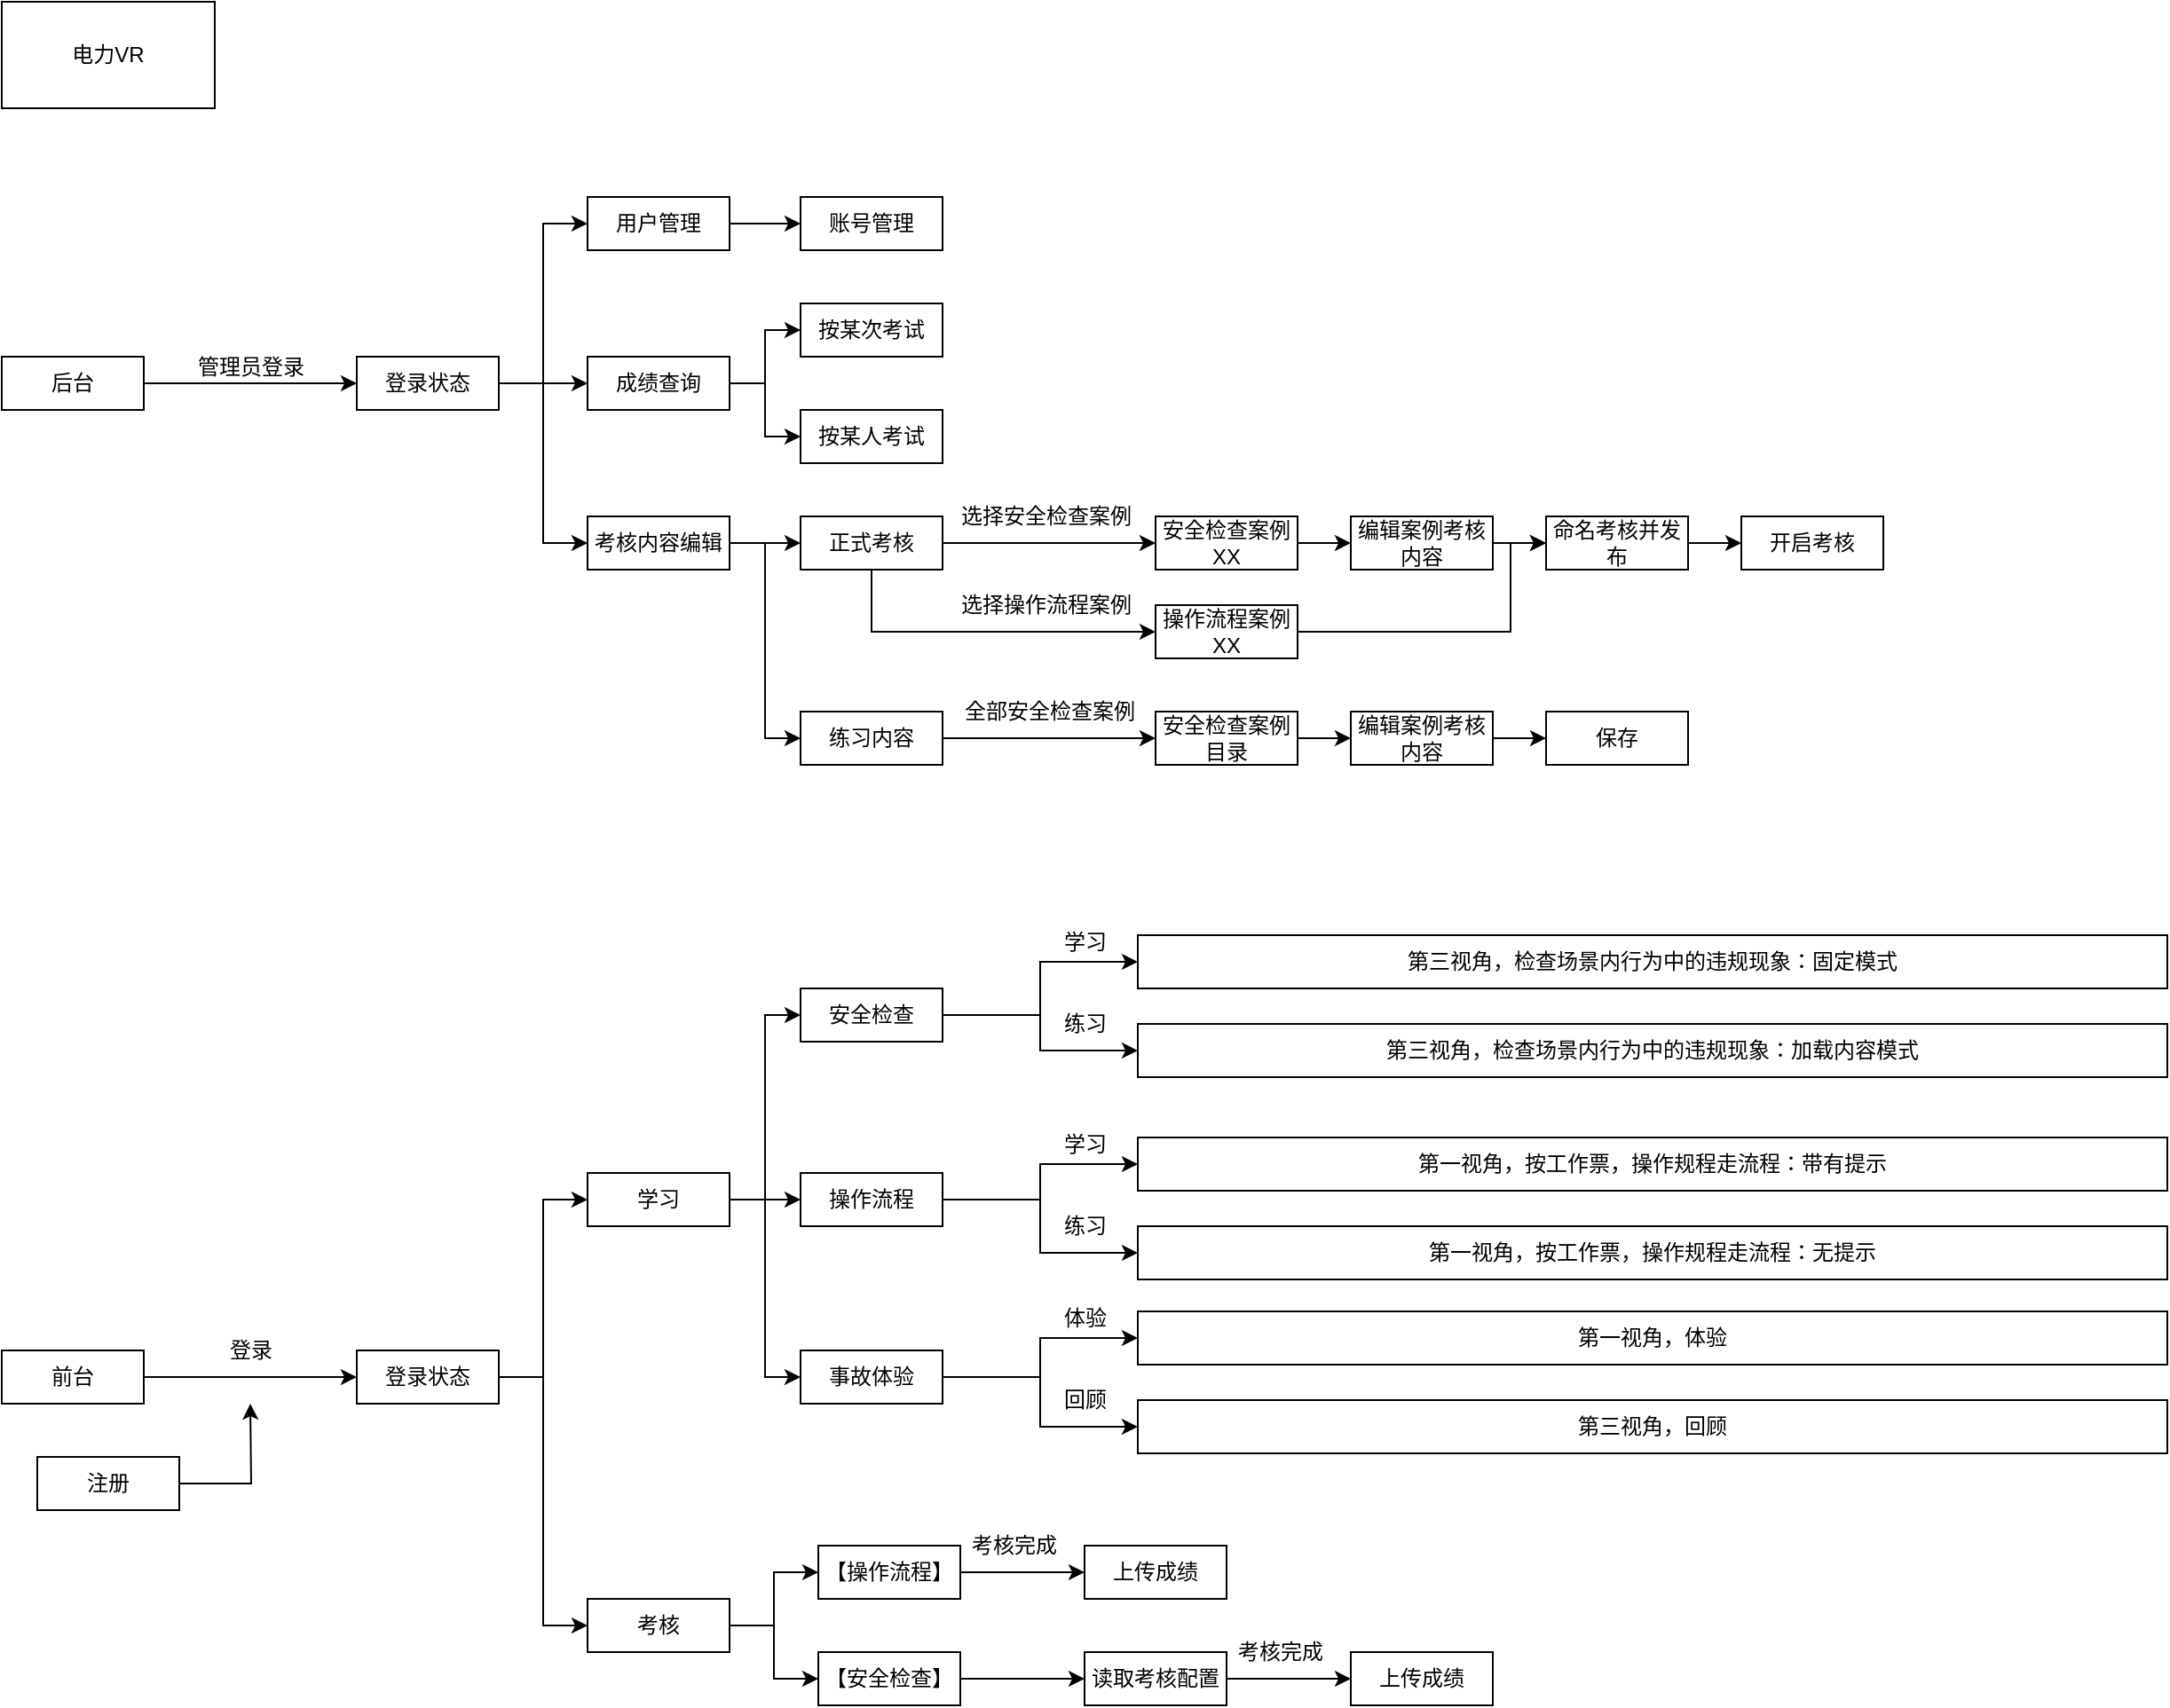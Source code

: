<mxfile version="13.3.0" type="github">
  <diagram id="C5RBs43oDa-KdzZeNtuy" name="Page-1">
    <mxGraphModel dx="1422" dy="762" grid="1" gridSize="10" guides="1" tooltips="1" connect="1" arrows="1" fold="1" page="1" pageScale="1" pageWidth="1500" pageHeight="1500" math="0" shadow="0">
      <root>
        <mxCell id="WIyWlLk6GJQsqaUBKTNV-0" />
        <mxCell id="WIyWlLk6GJQsqaUBKTNV-1" parent="WIyWlLk6GJQsqaUBKTNV-0" />
        <mxCell id="Rai7N2QYdQN5OBUoj8ub-0" value="电力VR" style="rounded=0;whiteSpace=wrap;html=1;" vertex="1" parent="WIyWlLk6GJQsqaUBKTNV-1">
          <mxGeometry x="40" y="50" width="120" height="60" as="geometry" />
        </mxCell>
        <mxCell id="Rai7N2QYdQN5OBUoj8ub-25" style="edgeStyle=orthogonalEdgeStyle;rounded=0;orthogonalLoop=1;jettySize=auto;html=1;exitX=1;exitY=0.5;exitDx=0;exitDy=0;entryX=0;entryY=0.5;entryDx=0;entryDy=0;" edge="1" parent="WIyWlLk6GJQsqaUBKTNV-1" source="Rai7N2QYdQN5OBUoj8ub-1" target="Rai7N2QYdQN5OBUoj8ub-24">
          <mxGeometry relative="1" as="geometry" />
        </mxCell>
        <mxCell id="Rai7N2QYdQN5OBUoj8ub-1" value="后台" style="rounded=0;whiteSpace=wrap;html=1;" vertex="1" parent="WIyWlLk6GJQsqaUBKTNV-1">
          <mxGeometry x="40" y="250" width="80" height="30" as="geometry" />
        </mxCell>
        <mxCell id="Rai7N2QYdQN5OBUoj8ub-5" style="edgeStyle=orthogonalEdgeStyle;rounded=0;orthogonalLoop=1;jettySize=auto;html=1;exitX=1;exitY=0.5;exitDx=0;exitDy=0;entryX=0;entryY=0.5;entryDx=0;entryDy=0;" edge="1" parent="WIyWlLk6GJQsqaUBKTNV-1" source="Rai7N2QYdQN5OBUoj8ub-2" target="Rai7N2QYdQN5OBUoj8ub-4">
          <mxGeometry relative="1" as="geometry" />
        </mxCell>
        <mxCell id="Rai7N2QYdQN5OBUoj8ub-2" value="前台" style="rounded=0;whiteSpace=wrap;html=1;" vertex="1" parent="WIyWlLk6GJQsqaUBKTNV-1">
          <mxGeometry x="40" y="810" width="80" height="30" as="geometry" />
        </mxCell>
        <mxCell id="Rai7N2QYdQN5OBUoj8ub-99" style="edgeStyle=orthogonalEdgeStyle;rounded=0;orthogonalLoop=1;jettySize=auto;html=1;exitX=1;exitY=0.5;exitDx=0;exitDy=0;entryX=0;entryY=0.5;entryDx=0;entryDy=0;" edge="1" parent="WIyWlLk6GJQsqaUBKTNV-1" source="Rai7N2QYdQN5OBUoj8ub-4" target="Rai7N2QYdQN5OBUoj8ub-58">
          <mxGeometry relative="1" as="geometry" />
        </mxCell>
        <mxCell id="Rai7N2QYdQN5OBUoj8ub-100" style="edgeStyle=orthogonalEdgeStyle;rounded=0;orthogonalLoop=1;jettySize=auto;html=1;exitX=1;exitY=0.5;exitDx=0;exitDy=0;entryX=0;entryY=0.5;entryDx=0;entryDy=0;" edge="1" parent="WIyWlLk6GJQsqaUBKTNV-1" source="Rai7N2QYdQN5OBUoj8ub-4" target="Rai7N2QYdQN5OBUoj8ub-8">
          <mxGeometry relative="1" as="geometry" />
        </mxCell>
        <mxCell id="Rai7N2QYdQN5OBUoj8ub-4" value="登录状态" style="rounded=0;whiteSpace=wrap;html=1;" vertex="1" parent="WIyWlLk6GJQsqaUBKTNV-1">
          <mxGeometry x="240" y="810" width="80" height="30" as="geometry" />
        </mxCell>
        <mxCell id="Rai7N2QYdQN5OBUoj8ub-6" value="登录" style="text;html=1;align=center;verticalAlign=middle;resizable=0;points=[];autosize=1;" vertex="1" parent="WIyWlLk6GJQsqaUBKTNV-1">
          <mxGeometry x="160" y="800" width="40" height="20" as="geometry" />
        </mxCell>
        <mxCell id="Rai7N2QYdQN5OBUoj8ub-13" style="edgeStyle=orthogonalEdgeStyle;rounded=0;orthogonalLoop=1;jettySize=auto;html=1;exitX=1;exitY=0.5;exitDx=0;exitDy=0;entryX=0;entryY=0.5;entryDx=0;entryDy=0;" edge="1" parent="WIyWlLk6GJQsqaUBKTNV-1" source="Rai7N2QYdQN5OBUoj8ub-8" target="Rai7N2QYdQN5OBUoj8ub-12">
          <mxGeometry relative="1" as="geometry" />
        </mxCell>
        <mxCell id="Rai7N2QYdQN5OBUoj8ub-14" style="edgeStyle=orthogonalEdgeStyle;rounded=0;orthogonalLoop=1;jettySize=auto;html=1;exitX=1;exitY=0.5;exitDx=0;exitDy=0;entryX=0;entryY=0.5;entryDx=0;entryDy=0;" edge="1" parent="WIyWlLk6GJQsqaUBKTNV-1" source="Rai7N2QYdQN5OBUoj8ub-8" target="Rai7N2QYdQN5OBUoj8ub-11">
          <mxGeometry relative="1" as="geometry" />
        </mxCell>
        <mxCell id="Rai7N2QYdQN5OBUoj8ub-8" value="考核" style="rounded=0;whiteSpace=wrap;html=1;" vertex="1" parent="WIyWlLk6GJQsqaUBKTNV-1">
          <mxGeometry x="370" y="950" width="80" height="30" as="geometry" />
        </mxCell>
        <mxCell id="Rai7N2QYdQN5OBUoj8ub-18" style="edgeStyle=orthogonalEdgeStyle;rounded=0;orthogonalLoop=1;jettySize=auto;html=1;exitX=1;exitY=0.5;exitDx=0;exitDy=0;entryX=0;entryY=0.5;entryDx=0;entryDy=0;" edge="1" parent="WIyWlLk6GJQsqaUBKTNV-1" source="Rai7N2QYdQN5OBUoj8ub-11" target="Rai7N2QYdQN5OBUoj8ub-17">
          <mxGeometry relative="1" as="geometry" />
        </mxCell>
        <mxCell id="Rai7N2QYdQN5OBUoj8ub-11" value="【安全检查】" style="rounded=0;whiteSpace=wrap;html=1;" vertex="1" parent="WIyWlLk6GJQsqaUBKTNV-1">
          <mxGeometry x="500" y="980" width="80" height="30" as="geometry" />
        </mxCell>
        <mxCell id="Rai7N2QYdQN5OBUoj8ub-16" style="edgeStyle=orthogonalEdgeStyle;rounded=0;orthogonalLoop=1;jettySize=auto;html=1;exitX=1;exitY=0.5;exitDx=0;exitDy=0;entryX=0;entryY=0.5;entryDx=0;entryDy=0;" edge="1" parent="WIyWlLk6GJQsqaUBKTNV-1" source="Rai7N2QYdQN5OBUoj8ub-12" target="Rai7N2QYdQN5OBUoj8ub-15">
          <mxGeometry relative="1" as="geometry" />
        </mxCell>
        <mxCell id="Rai7N2QYdQN5OBUoj8ub-12" value="【操作流程】" style="rounded=0;whiteSpace=wrap;html=1;" vertex="1" parent="WIyWlLk6GJQsqaUBKTNV-1">
          <mxGeometry x="500" y="920" width="80" height="30" as="geometry" />
        </mxCell>
        <mxCell id="Rai7N2QYdQN5OBUoj8ub-15" value="上传成绩" style="rounded=0;whiteSpace=wrap;html=1;" vertex="1" parent="WIyWlLk6GJQsqaUBKTNV-1">
          <mxGeometry x="650" y="920" width="80" height="30" as="geometry" />
        </mxCell>
        <mxCell id="Rai7N2QYdQN5OBUoj8ub-20" style="edgeStyle=orthogonalEdgeStyle;rounded=0;orthogonalLoop=1;jettySize=auto;html=1;exitX=1;exitY=0.5;exitDx=0;exitDy=0;entryX=0;entryY=0.5;entryDx=0;entryDy=0;" edge="1" parent="WIyWlLk6GJQsqaUBKTNV-1" source="Rai7N2QYdQN5OBUoj8ub-17" target="Rai7N2QYdQN5OBUoj8ub-19">
          <mxGeometry relative="1" as="geometry" />
        </mxCell>
        <mxCell id="Rai7N2QYdQN5OBUoj8ub-17" value="读取考核配置" style="rounded=0;whiteSpace=wrap;html=1;" vertex="1" parent="WIyWlLk6GJQsqaUBKTNV-1">
          <mxGeometry x="650" y="980" width="80" height="30" as="geometry" />
        </mxCell>
        <mxCell id="Rai7N2QYdQN5OBUoj8ub-19" value="上传成绩" style="rounded=0;whiteSpace=wrap;html=1;" vertex="1" parent="WIyWlLk6GJQsqaUBKTNV-1">
          <mxGeometry x="800" y="980" width="80" height="30" as="geometry" />
        </mxCell>
        <mxCell id="Rai7N2QYdQN5OBUoj8ub-21" value="考核完成" style="text;html=1;align=center;verticalAlign=middle;resizable=0;points=[];autosize=1;" vertex="1" parent="WIyWlLk6GJQsqaUBKTNV-1">
          <mxGeometry x="580" y="910" width="60" height="20" as="geometry" />
        </mxCell>
        <mxCell id="Rai7N2QYdQN5OBUoj8ub-22" value="考核完成" style="text;html=1;align=center;verticalAlign=middle;resizable=0;points=[];autosize=1;" vertex="1" parent="WIyWlLk6GJQsqaUBKTNV-1">
          <mxGeometry x="730" y="970" width="60" height="20" as="geometry" />
        </mxCell>
        <mxCell id="Rai7N2QYdQN5OBUoj8ub-35" style="edgeStyle=orthogonalEdgeStyle;rounded=0;orthogonalLoop=1;jettySize=auto;html=1;exitX=1;exitY=0.5;exitDx=0;exitDy=0;entryX=0;entryY=0.5;entryDx=0;entryDy=0;" edge="1" parent="WIyWlLk6GJQsqaUBKTNV-1" source="Rai7N2QYdQN5OBUoj8ub-24" target="Rai7N2QYdQN5OBUoj8ub-29">
          <mxGeometry relative="1" as="geometry" />
        </mxCell>
        <mxCell id="Rai7N2QYdQN5OBUoj8ub-36" style="edgeStyle=orthogonalEdgeStyle;rounded=0;orthogonalLoop=1;jettySize=auto;html=1;exitX=1;exitY=0.5;exitDx=0;exitDy=0;entryX=0;entryY=0.5;entryDx=0;entryDy=0;" edge="1" parent="WIyWlLk6GJQsqaUBKTNV-1" source="Rai7N2QYdQN5OBUoj8ub-24" target="Rai7N2QYdQN5OBUoj8ub-30">
          <mxGeometry relative="1" as="geometry" />
        </mxCell>
        <mxCell id="Rai7N2QYdQN5OBUoj8ub-37" style="edgeStyle=orthogonalEdgeStyle;rounded=0;orthogonalLoop=1;jettySize=auto;html=1;exitX=1;exitY=0.5;exitDx=0;exitDy=0;entryX=0;entryY=0.5;entryDx=0;entryDy=0;" edge="1" parent="WIyWlLk6GJQsqaUBKTNV-1" source="Rai7N2QYdQN5OBUoj8ub-24" target="Rai7N2QYdQN5OBUoj8ub-31">
          <mxGeometry relative="1" as="geometry" />
        </mxCell>
        <mxCell id="Rai7N2QYdQN5OBUoj8ub-24" value="登录状态" style="rounded=0;whiteSpace=wrap;html=1;" vertex="1" parent="WIyWlLk6GJQsqaUBKTNV-1">
          <mxGeometry x="240" y="250" width="80" height="30" as="geometry" />
        </mxCell>
        <mxCell id="Rai7N2QYdQN5OBUoj8ub-26" value="管理员登录" style="text;html=1;align=center;verticalAlign=middle;resizable=0;points=[];autosize=1;" vertex="1" parent="WIyWlLk6GJQsqaUBKTNV-1">
          <mxGeometry x="140" y="246" width="80" height="20" as="geometry" />
        </mxCell>
        <mxCell id="Rai7N2QYdQN5OBUoj8ub-28" style="edgeStyle=orthogonalEdgeStyle;rounded=0;orthogonalLoop=1;jettySize=auto;html=1;exitX=1;exitY=0.5;exitDx=0;exitDy=0;" edge="1" parent="WIyWlLk6GJQsqaUBKTNV-1" source="Rai7N2QYdQN5OBUoj8ub-27">
          <mxGeometry relative="1" as="geometry">
            <mxPoint x="180" y="840" as="targetPoint" />
          </mxGeometry>
        </mxCell>
        <mxCell id="Rai7N2QYdQN5OBUoj8ub-27" value="注册" style="rounded=0;whiteSpace=wrap;html=1;" vertex="1" parent="WIyWlLk6GJQsqaUBKTNV-1">
          <mxGeometry x="60" y="870" width="80" height="30" as="geometry" />
        </mxCell>
        <mxCell id="Rai7N2QYdQN5OBUoj8ub-34" style="edgeStyle=orthogonalEdgeStyle;rounded=0;orthogonalLoop=1;jettySize=auto;html=1;exitX=1;exitY=0.5;exitDx=0;exitDy=0;entryX=0;entryY=0.5;entryDx=0;entryDy=0;" edge="1" parent="WIyWlLk6GJQsqaUBKTNV-1" source="Rai7N2QYdQN5OBUoj8ub-29" target="Rai7N2QYdQN5OBUoj8ub-33">
          <mxGeometry relative="1" as="geometry" />
        </mxCell>
        <mxCell id="Rai7N2QYdQN5OBUoj8ub-29" value="用户管理" style="rounded=0;whiteSpace=wrap;html=1;" vertex="1" parent="WIyWlLk6GJQsqaUBKTNV-1">
          <mxGeometry x="370" y="160" width="80" height="30" as="geometry" />
        </mxCell>
        <mxCell id="Rai7N2QYdQN5OBUoj8ub-43" style="edgeStyle=orthogonalEdgeStyle;rounded=0;orthogonalLoop=1;jettySize=auto;html=1;exitX=1;exitY=0.5;exitDx=0;exitDy=0;entryX=0;entryY=0.5;entryDx=0;entryDy=0;" edge="1" parent="WIyWlLk6GJQsqaUBKTNV-1" source="Rai7N2QYdQN5OBUoj8ub-30" target="Rai7N2QYdQN5OBUoj8ub-42">
          <mxGeometry relative="1" as="geometry" />
        </mxCell>
        <mxCell id="Rai7N2QYdQN5OBUoj8ub-67" style="edgeStyle=orthogonalEdgeStyle;rounded=0;orthogonalLoop=1;jettySize=auto;html=1;exitX=1;exitY=0.5;exitDx=0;exitDy=0;entryX=0;entryY=0.5;entryDx=0;entryDy=0;" edge="1" parent="WIyWlLk6GJQsqaUBKTNV-1" source="Rai7N2QYdQN5OBUoj8ub-30" target="Rai7N2QYdQN5OBUoj8ub-66">
          <mxGeometry relative="1" as="geometry" />
        </mxCell>
        <mxCell id="Rai7N2QYdQN5OBUoj8ub-30" value="考核内容编辑" style="rounded=0;whiteSpace=wrap;html=1;" vertex="1" parent="WIyWlLk6GJQsqaUBKTNV-1">
          <mxGeometry x="370" y="340" width="80" height="30" as="geometry" />
        </mxCell>
        <mxCell id="Rai7N2QYdQN5OBUoj8ub-39" style="edgeStyle=orthogonalEdgeStyle;rounded=0;orthogonalLoop=1;jettySize=auto;html=1;exitX=1;exitY=0.5;exitDx=0;exitDy=0;entryX=0;entryY=0.5;entryDx=0;entryDy=0;" edge="1" parent="WIyWlLk6GJQsqaUBKTNV-1" source="Rai7N2QYdQN5OBUoj8ub-31" target="Rai7N2QYdQN5OBUoj8ub-38">
          <mxGeometry relative="1" as="geometry" />
        </mxCell>
        <mxCell id="Rai7N2QYdQN5OBUoj8ub-41" style="edgeStyle=orthogonalEdgeStyle;rounded=0;orthogonalLoop=1;jettySize=auto;html=1;exitX=1;exitY=0.5;exitDx=0;exitDy=0;entryX=0;entryY=0.5;entryDx=0;entryDy=0;" edge="1" parent="WIyWlLk6GJQsqaUBKTNV-1" source="Rai7N2QYdQN5OBUoj8ub-31" target="Rai7N2QYdQN5OBUoj8ub-40">
          <mxGeometry relative="1" as="geometry" />
        </mxCell>
        <mxCell id="Rai7N2QYdQN5OBUoj8ub-31" value="成绩查询" style="rounded=0;whiteSpace=wrap;html=1;" vertex="1" parent="WIyWlLk6GJQsqaUBKTNV-1">
          <mxGeometry x="370" y="250" width="80" height="30" as="geometry" />
        </mxCell>
        <mxCell id="Rai7N2QYdQN5OBUoj8ub-33" value="账号管理" style="rounded=0;whiteSpace=wrap;html=1;" vertex="1" parent="WIyWlLk6GJQsqaUBKTNV-1">
          <mxGeometry x="490" y="160" width="80" height="30" as="geometry" />
        </mxCell>
        <mxCell id="Rai7N2QYdQN5OBUoj8ub-38" value="按某次考试" style="rounded=0;whiteSpace=wrap;html=1;" vertex="1" parent="WIyWlLk6GJQsqaUBKTNV-1">
          <mxGeometry x="490" y="220" width="80" height="30" as="geometry" />
        </mxCell>
        <mxCell id="Rai7N2QYdQN5OBUoj8ub-40" value="按某人考试" style="rounded=0;whiteSpace=wrap;html=1;" vertex="1" parent="WIyWlLk6GJQsqaUBKTNV-1">
          <mxGeometry x="490" y="280" width="80" height="30" as="geometry" />
        </mxCell>
        <mxCell id="Rai7N2QYdQN5OBUoj8ub-47" style="edgeStyle=orthogonalEdgeStyle;rounded=0;orthogonalLoop=1;jettySize=auto;html=1;exitX=1;exitY=0.5;exitDx=0;exitDy=0;entryX=0;entryY=0.5;entryDx=0;entryDy=0;" edge="1" parent="WIyWlLk6GJQsqaUBKTNV-1" source="Rai7N2QYdQN5OBUoj8ub-42" target="Rai7N2QYdQN5OBUoj8ub-44">
          <mxGeometry relative="1" as="geometry" />
        </mxCell>
        <mxCell id="Rai7N2QYdQN5OBUoj8ub-83" style="edgeStyle=orthogonalEdgeStyle;rounded=0;orthogonalLoop=1;jettySize=auto;html=1;exitX=1;exitY=0.5;exitDx=0;exitDy=0;entryX=0;entryY=0.5;entryDx=0;entryDy=0;" edge="1" parent="WIyWlLk6GJQsqaUBKTNV-1" source="Rai7N2QYdQN5OBUoj8ub-42" target="Rai7N2QYdQN5OBUoj8ub-77">
          <mxGeometry relative="1" as="geometry">
            <Array as="points">
              <mxPoint x="530" y="355" />
              <mxPoint x="530" y="405" />
            </Array>
          </mxGeometry>
        </mxCell>
        <mxCell id="Rai7N2QYdQN5OBUoj8ub-42" value="正式考核" style="rounded=0;whiteSpace=wrap;html=1;" vertex="1" parent="WIyWlLk6GJQsqaUBKTNV-1">
          <mxGeometry x="490" y="340" width="80" height="30" as="geometry" />
        </mxCell>
        <mxCell id="Rai7N2QYdQN5OBUoj8ub-53" style="edgeStyle=orthogonalEdgeStyle;rounded=0;orthogonalLoop=1;jettySize=auto;html=1;exitX=1;exitY=0.5;exitDx=0;exitDy=0;entryX=0;entryY=0.5;entryDx=0;entryDy=0;" edge="1" parent="WIyWlLk6GJQsqaUBKTNV-1" source="Rai7N2QYdQN5OBUoj8ub-44" target="Rai7N2QYdQN5OBUoj8ub-52">
          <mxGeometry relative="1" as="geometry" />
        </mxCell>
        <mxCell id="Rai7N2QYdQN5OBUoj8ub-44" value="安全检查案例XX" style="rounded=0;whiteSpace=wrap;html=1;" vertex="1" parent="WIyWlLk6GJQsqaUBKTNV-1">
          <mxGeometry x="690" y="340" width="80" height="30" as="geometry" />
        </mxCell>
        <mxCell id="Rai7N2QYdQN5OBUoj8ub-51" value="选择安全检查案例" style="text;html=1;align=center;verticalAlign=middle;resizable=0;points=[];autosize=1;" vertex="1" parent="WIyWlLk6GJQsqaUBKTNV-1">
          <mxGeometry x="573" y="330" width="110" height="20" as="geometry" />
        </mxCell>
        <mxCell id="Rai7N2QYdQN5OBUoj8ub-55" style="edgeStyle=orthogonalEdgeStyle;rounded=0;orthogonalLoop=1;jettySize=auto;html=1;exitX=1;exitY=0.5;exitDx=0;exitDy=0;entryX=0;entryY=0.5;entryDx=0;entryDy=0;" edge="1" parent="WIyWlLk6GJQsqaUBKTNV-1" source="Rai7N2QYdQN5OBUoj8ub-52" target="Rai7N2QYdQN5OBUoj8ub-54">
          <mxGeometry relative="1" as="geometry" />
        </mxCell>
        <mxCell id="Rai7N2QYdQN5OBUoj8ub-52" value="编辑案例考核内容" style="rounded=0;whiteSpace=wrap;html=1;" vertex="1" parent="WIyWlLk6GJQsqaUBKTNV-1">
          <mxGeometry x="800" y="340" width="80" height="30" as="geometry" />
        </mxCell>
        <mxCell id="Rai7N2QYdQN5OBUoj8ub-57" style="edgeStyle=orthogonalEdgeStyle;rounded=0;orthogonalLoop=1;jettySize=auto;html=1;exitX=1;exitY=0.5;exitDx=0;exitDy=0;entryX=0;entryY=0.5;entryDx=0;entryDy=0;" edge="1" parent="WIyWlLk6GJQsqaUBKTNV-1" source="Rai7N2QYdQN5OBUoj8ub-54" target="Rai7N2QYdQN5OBUoj8ub-56">
          <mxGeometry relative="1" as="geometry" />
        </mxCell>
        <mxCell id="Rai7N2QYdQN5OBUoj8ub-54" value="命名考核并发布" style="rounded=0;whiteSpace=wrap;html=1;" vertex="1" parent="WIyWlLk6GJQsqaUBKTNV-1">
          <mxGeometry x="910" y="340" width="80" height="30" as="geometry" />
        </mxCell>
        <mxCell id="Rai7N2QYdQN5OBUoj8ub-56" value="开启考核" style="rounded=0;whiteSpace=wrap;html=1;" vertex="1" parent="WIyWlLk6GJQsqaUBKTNV-1">
          <mxGeometry x="1020" y="340" width="80" height="30" as="geometry" />
        </mxCell>
        <mxCell id="Rai7N2QYdQN5OBUoj8ub-63" style="edgeStyle=orthogonalEdgeStyle;rounded=0;orthogonalLoop=1;jettySize=auto;html=1;exitX=1;exitY=0.5;exitDx=0;exitDy=0;entryX=0;entryY=0.5;entryDx=0;entryDy=0;" edge="1" parent="WIyWlLk6GJQsqaUBKTNV-1" source="Rai7N2QYdQN5OBUoj8ub-58" target="Rai7N2QYdQN5OBUoj8ub-60">
          <mxGeometry relative="1" as="geometry" />
        </mxCell>
        <mxCell id="Rai7N2QYdQN5OBUoj8ub-64" style="edgeStyle=orthogonalEdgeStyle;rounded=0;orthogonalLoop=1;jettySize=auto;html=1;exitX=1;exitY=0.5;exitDx=0;exitDy=0;entryX=0;entryY=0.5;entryDx=0;entryDy=0;" edge="1" parent="WIyWlLk6GJQsqaUBKTNV-1" source="Rai7N2QYdQN5OBUoj8ub-58" target="Rai7N2QYdQN5OBUoj8ub-61">
          <mxGeometry relative="1" as="geometry" />
        </mxCell>
        <mxCell id="Rai7N2QYdQN5OBUoj8ub-65" style="edgeStyle=orthogonalEdgeStyle;rounded=0;orthogonalLoop=1;jettySize=auto;html=1;exitX=1;exitY=0.5;exitDx=0;exitDy=0;entryX=0;entryY=0.5;entryDx=0;entryDy=0;" edge="1" parent="WIyWlLk6GJQsqaUBKTNV-1" source="Rai7N2QYdQN5OBUoj8ub-58" target="Rai7N2QYdQN5OBUoj8ub-62">
          <mxGeometry relative="1" as="geometry" />
        </mxCell>
        <mxCell id="Rai7N2QYdQN5OBUoj8ub-58" value="学习" style="rounded=0;whiteSpace=wrap;html=1;" vertex="1" parent="WIyWlLk6GJQsqaUBKTNV-1">
          <mxGeometry x="370" y="710" width="80" height="30" as="geometry" />
        </mxCell>
        <mxCell id="Rai7N2QYdQN5OBUoj8ub-88" style="edgeStyle=orthogonalEdgeStyle;rounded=0;orthogonalLoop=1;jettySize=auto;html=1;exitX=1;exitY=0.5;exitDx=0;exitDy=0;entryX=0;entryY=0.5;entryDx=0;entryDy=0;" edge="1" parent="WIyWlLk6GJQsqaUBKTNV-1" source="Rai7N2QYdQN5OBUoj8ub-60" target="Rai7N2QYdQN5OBUoj8ub-86">
          <mxGeometry relative="1" as="geometry" />
        </mxCell>
        <mxCell id="Rai7N2QYdQN5OBUoj8ub-89" style="edgeStyle=orthogonalEdgeStyle;rounded=0;orthogonalLoop=1;jettySize=auto;html=1;exitX=1;exitY=0.5;exitDx=0;exitDy=0;entryX=0;entryY=0.5;entryDx=0;entryDy=0;" edge="1" parent="WIyWlLk6GJQsqaUBKTNV-1" source="Rai7N2QYdQN5OBUoj8ub-60" target="Rai7N2QYdQN5OBUoj8ub-87">
          <mxGeometry relative="1" as="geometry" />
        </mxCell>
        <mxCell id="Rai7N2QYdQN5OBUoj8ub-60" value="安全检查" style="rounded=0;whiteSpace=wrap;html=1;" vertex="1" parent="WIyWlLk6GJQsqaUBKTNV-1">
          <mxGeometry x="490" y="606" width="80" height="30" as="geometry" />
        </mxCell>
        <mxCell id="Rai7N2QYdQN5OBUoj8ub-97" style="edgeStyle=orthogonalEdgeStyle;rounded=0;orthogonalLoop=1;jettySize=auto;html=1;exitX=1;exitY=0.5;exitDx=0;exitDy=0;entryX=0;entryY=0.5;entryDx=0;entryDy=0;" edge="1" parent="WIyWlLk6GJQsqaUBKTNV-1" source="Rai7N2QYdQN5OBUoj8ub-61" target="Rai7N2QYdQN5OBUoj8ub-93">
          <mxGeometry relative="1" as="geometry" />
        </mxCell>
        <mxCell id="Rai7N2QYdQN5OBUoj8ub-98" style="edgeStyle=orthogonalEdgeStyle;rounded=0;orthogonalLoop=1;jettySize=auto;html=1;exitX=1;exitY=0.5;exitDx=0;exitDy=0;" edge="1" parent="WIyWlLk6GJQsqaUBKTNV-1" source="Rai7N2QYdQN5OBUoj8ub-61" target="Rai7N2QYdQN5OBUoj8ub-92">
          <mxGeometry relative="1" as="geometry" />
        </mxCell>
        <mxCell id="Rai7N2QYdQN5OBUoj8ub-61" value="操作流程" style="rounded=0;whiteSpace=wrap;html=1;" vertex="1" parent="WIyWlLk6GJQsqaUBKTNV-1">
          <mxGeometry x="490" y="710" width="80" height="30" as="geometry" />
        </mxCell>
        <mxCell id="Rai7N2QYdQN5OBUoj8ub-106" style="edgeStyle=orthogonalEdgeStyle;rounded=0;orthogonalLoop=1;jettySize=auto;html=1;exitX=1;exitY=0.5;exitDx=0;exitDy=0;entryX=0;entryY=0.5;entryDx=0;entryDy=0;" edge="1" parent="WIyWlLk6GJQsqaUBKTNV-1" source="Rai7N2QYdQN5OBUoj8ub-62" target="Rai7N2QYdQN5OBUoj8ub-102">
          <mxGeometry relative="1" as="geometry" />
        </mxCell>
        <mxCell id="Rai7N2QYdQN5OBUoj8ub-107" style="edgeStyle=orthogonalEdgeStyle;rounded=0;orthogonalLoop=1;jettySize=auto;html=1;exitX=1;exitY=0.5;exitDx=0;exitDy=0;entryX=0;entryY=0.5;entryDx=0;entryDy=0;" edge="1" parent="WIyWlLk6GJQsqaUBKTNV-1" source="Rai7N2QYdQN5OBUoj8ub-62" target="Rai7N2QYdQN5OBUoj8ub-103">
          <mxGeometry relative="1" as="geometry" />
        </mxCell>
        <mxCell id="Rai7N2QYdQN5OBUoj8ub-62" value="事故体验" style="rounded=0;whiteSpace=wrap;html=1;" vertex="1" parent="WIyWlLk6GJQsqaUBKTNV-1">
          <mxGeometry x="490" y="810" width="80" height="30" as="geometry" />
        </mxCell>
        <mxCell id="Rai7N2QYdQN5OBUoj8ub-69" style="edgeStyle=orthogonalEdgeStyle;rounded=0;orthogonalLoop=1;jettySize=auto;html=1;exitX=1;exitY=0.5;exitDx=0;exitDy=0;entryX=0;entryY=0.5;entryDx=0;entryDy=0;" edge="1" parent="WIyWlLk6GJQsqaUBKTNV-1" source="Rai7N2QYdQN5OBUoj8ub-66" target="Rai7N2QYdQN5OBUoj8ub-68">
          <mxGeometry relative="1" as="geometry" />
        </mxCell>
        <mxCell id="Rai7N2QYdQN5OBUoj8ub-66" value="练习内容" style="rounded=0;whiteSpace=wrap;html=1;" vertex="1" parent="WIyWlLk6GJQsqaUBKTNV-1">
          <mxGeometry x="490" y="450" width="80" height="30" as="geometry" />
        </mxCell>
        <mxCell id="Rai7N2QYdQN5OBUoj8ub-73" style="edgeStyle=orthogonalEdgeStyle;rounded=0;orthogonalLoop=1;jettySize=auto;html=1;exitX=1;exitY=0.5;exitDx=0;exitDy=0;entryX=0;entryY=0.5;entryDx=0;entryDy=0;" edge="1" parent="WIyWlLk6GJQsqaUBKTNV-1" source="Rai7N2QYdQN5OBUoj8ub-68" target="Rai7N2QYdQN5OBUoj8ub-72">
          <mxGeometry relative="1" as="geometry" />
        </mxCell>
        <mxCell id="Rai7N2QYdQN5OBUoj8ub-68" value="安全检查案例目录" style="rounded=0;whiteSpace=wrap;html=1;" vertex="1" parent="WIyWlLk6GJQsqaUBKTNV-1">
          <mxGeometry x="690" y="450" width="80" height="30" as="geometry" />
        </mxCell>
        <mxCell id="Rai7N2QYdQN5OBUoj8ub-71" value="全部安全检查案例" style="text;html=1;align=center;verticalAlign=middle;resizable=0;points=[];autosize=1;" vertex="1" parent="WIyWlLk6GJQsqaUBKTNV-1">
          <mxGeometry x="575" y="440" width="110" height="20" as="geometry" />
        </mxCell>
        <mxCell id="Rai7N2QYdQN5OBUoj8ub-75" style="edgeStyle=orthogonalEdgeStyle;rounded=0;orthogonalLoop=1;jettySize=auto;html=1;exitX=1;exitY=0.5;exitDx=0;exitDy=0;entryX=0;entryY=0.5;entryDx=0;entryDy=0;" edge="1" parent="WIyWlLk6GJQsqaUBKTNV-1" source="Rai7N2QYdQN5OBUoj8ub-72" target="Rai7N2QYdQN5OBUoj8ub-74">
          <mxGeometry relative="1" as="geometry" />
        </mxCell>
        <mxCell id="Rai7N2QYdQN5OBUoj8ub-72" value="编辑案例考核内容" style="rounded=0;whiteSpace=wrap;html=1;" vertex="1" parent="WIyWlLk6GJQsqaUBKTNV-1">
          <mxGeometry x="800" y="450" width="80" height="30" as="geometry" />
        </mxCell>
        <mxCell id="Rai7N2QYdQN5OBUoj8ub-74" value="保存" style="rounded=0;whiteSpace=wrap;html=1;" vertex="1" parent="WIyWlLk6GJQsqaUBKTNV-1">
          <mxGeometry x="910" y="450" width="80" height="30" as="geometry" />
        </mxCell>
        <mxCell id="Rai7N2QYdQN5OBUoj8ub-85" style="edgeStyle=orthogonalEdgeStyle;rounded=0;orthogonalLoop=1;jettySize=auto;html=1;exitX=1;exitY=0.5;exitDx=0;exitDy=0;entryX=0;entryY=0.5;entryDx=0;entryDy=0;" edge="1" parent="WIyWlLk6GJQsqaUBKTNV-1" source="Rai7N2QYdQN5OBUoj8ub-77" target="Rai7N2QYdQN5OBUoj8ub-54">
          <mxGeometry relative="1" as="geometry">
            <Array as="points">
              <mxPoint x="890" y="405" />
              <mxPoint x="890" y="355" />
            </Array>
          </mxGeometry>
        </mxCell>
        <mxCell id="Rai7N2QYdQN5OBUoj8ub-77" value="操作流程案例XX" style="rounded=0;whiteSpace=wrap;html=1;" vertex="1" parent="WIyWlLk6GJQsqaUBKTNV-1">
          <mxGeometry x="690" y="390" width="80" height="30" as="geometry" />
        </mxCell>
        <mxCell id="Rai7N2QYdQN5OBUoj8ub-84" value="选择操作流程案例" style="text;html=1;align=center;verticalAlign=middle;resizable=0;points=[];autosize=1;" vertex="1" parent="WIyWlLk6GJQsqaUBKTNV-1">
          <mxGeometry x="573" y="380" width="110" height="20" as="geometry" />
        </mxCell>
        <mxCell id="Rai7N2QYdQN5OBUoj8ub-86" value="第三视角，检查场景内行为中的违规现象：固定模式" style="rounded=0;whiteSpace=wrap;html=1;" vertex="1" parent="WIyWlLk6GJQsqaUBKTNV-1">
          <mxGeometry x="680" y="576" width="580" height="30" as="geometry" />
        </mxCell>
        <mxCell id="Rai7N2QYdQN5OBUoj8ub-87" value="第三视角，检查场景内行为中的违规现象：加载内容模式" style="rounded=0;whiteSpace=wrap;html=1;" vertex="1" parent="WIyWlLk6GJQsqaUBKTNV-1">
          <mxGeometry x="680" y="626" width="580" height="30" as="geometry" />
        </mxCell>
        <mxCell id="Rai7N2QYdQN5OBUoj8ub-90" value="学习" style="text;html=1;align=center;verticalAlign=middle;resizable=0;points=[];autosize=1;" vertex="1" parent="WIyWlLk6GJQsqaUBKTNV-1">
          <mxGeometry x="630" y="570" width="40" height="20" as="geometry" />
        </mxCell>
        <mxCell id="Rai7N2QYdQN5OBUoj8ub-91" value="练习" style="text;html=1;align=center;verticalAlign=middle;resizable=0;points=[];autosize=1;" vertex="1" parent="WIyWlLk6GJQsqaUBKTNV-1">
          <mxGeometry x="630" y="616" width="40" height="20" as="geometry" />
        </mxCell>
        <mxCell id="Rai7N2QYdQN5OBUoj8ub-92" value="第一视角，按工作票，操作规程走流程：带有提示" style="rounded=0;whiteSpace=wrap;html=1;" vertex="1" parent="WIyWlLk6GJQsqaUBKTNV-1">
          <mxGeometry x="680" y="690" width="580" height="30" as="geometry" />
        </mxCell>
        <mxCell id="Rai7N2QYdQN5OBUoj8ub-93" value="第一视角，按工作票，操作规程走流程：无提示" style="rounded=0;whiteSpace=wrap;html=1;" vertex="1" parent="WIyWlLk6GJQsqaUBKTNV-1">
          <mxGeometry x="680" y="740" width="580" height="30" as="geometry" />
        </mxCell>
        <mxCell id="Rai7N2QYdQN5OBUoj8ub-94" value="学习" style="text;html=1;align=center;verticalAlign=middle;resizable=0;points=[];autosize=1;" vertex="1" parent="WIyWlLk6GJQsqaUBKTNV-1">
          <mxGeometry x="630" y="684" width="40" height="20" as="geometry" />
        </mxCell>
        <mxCell id="Rai7N2QYdQN5OBUoj8ub-95" value="练习" style="text;html=1;align=center;verticalAlign=middle;resizable=0;points=[];autosize=1;" vertex="1" parent="WIyWlLk6GJQsqaUBKTNV-1">
          <mxGeometry x="630" y="730" width="40" height="20" as="geometry" />
        </mxCell>
        <mxCell id="Rai7N2QYdQN5OBUoj8ub-102" value="第一视角，体验" style="rounded=0;whiteSpace=wrap;html=1;" vertex="1" parent="WIyWlLk6GJQsqaUBKTNV-1">
          <mxGeometry x="680" y="788" width="580" height="30" as="geometry" />
        </mxCell>
        <mxCell id="Rai7N2QYdQN5OBUoj8ub-103" value="第三视角，回顾" style="rounded=0;whiteSpace=wrap;html=1;" vertex="1" parent="WIyWlLk6GJQsqaUBKTNV-1">
          <mxGeometry x="680" y="838" width="580" height="30" as="geometry" />
        </mxCell>
        <mxCell id="Rai7N2QYdQN5OBUoj8ub-104" value="体验" style="text;html=1;align=center;verticalAlign=middle;resizable=0;points=[];autosize=1;" vertex="1" parent="WIyWlLk6GJQsqaUBKTNV-1">
          <mxGeometry x="630" y="782" width="40" height="20" as="geometry" />
        </mxCell>
        <mxCell id="Rai7N2QYdQN5OBUoj8ub-105" value="回顾" style="text;html=1;align=center;verticalAlign=middle;resizable=0;points=[];autosize=1;" vertex="1" parent="WIyWlLk6GJQsqaUBKTNV-1">
          <mxGeometry x="630" y="828" width="40" height="20" as="geometry" />
        </mxCell>
      </root>
    </mxGraphModel>
  </diagram>
</mxfile>

